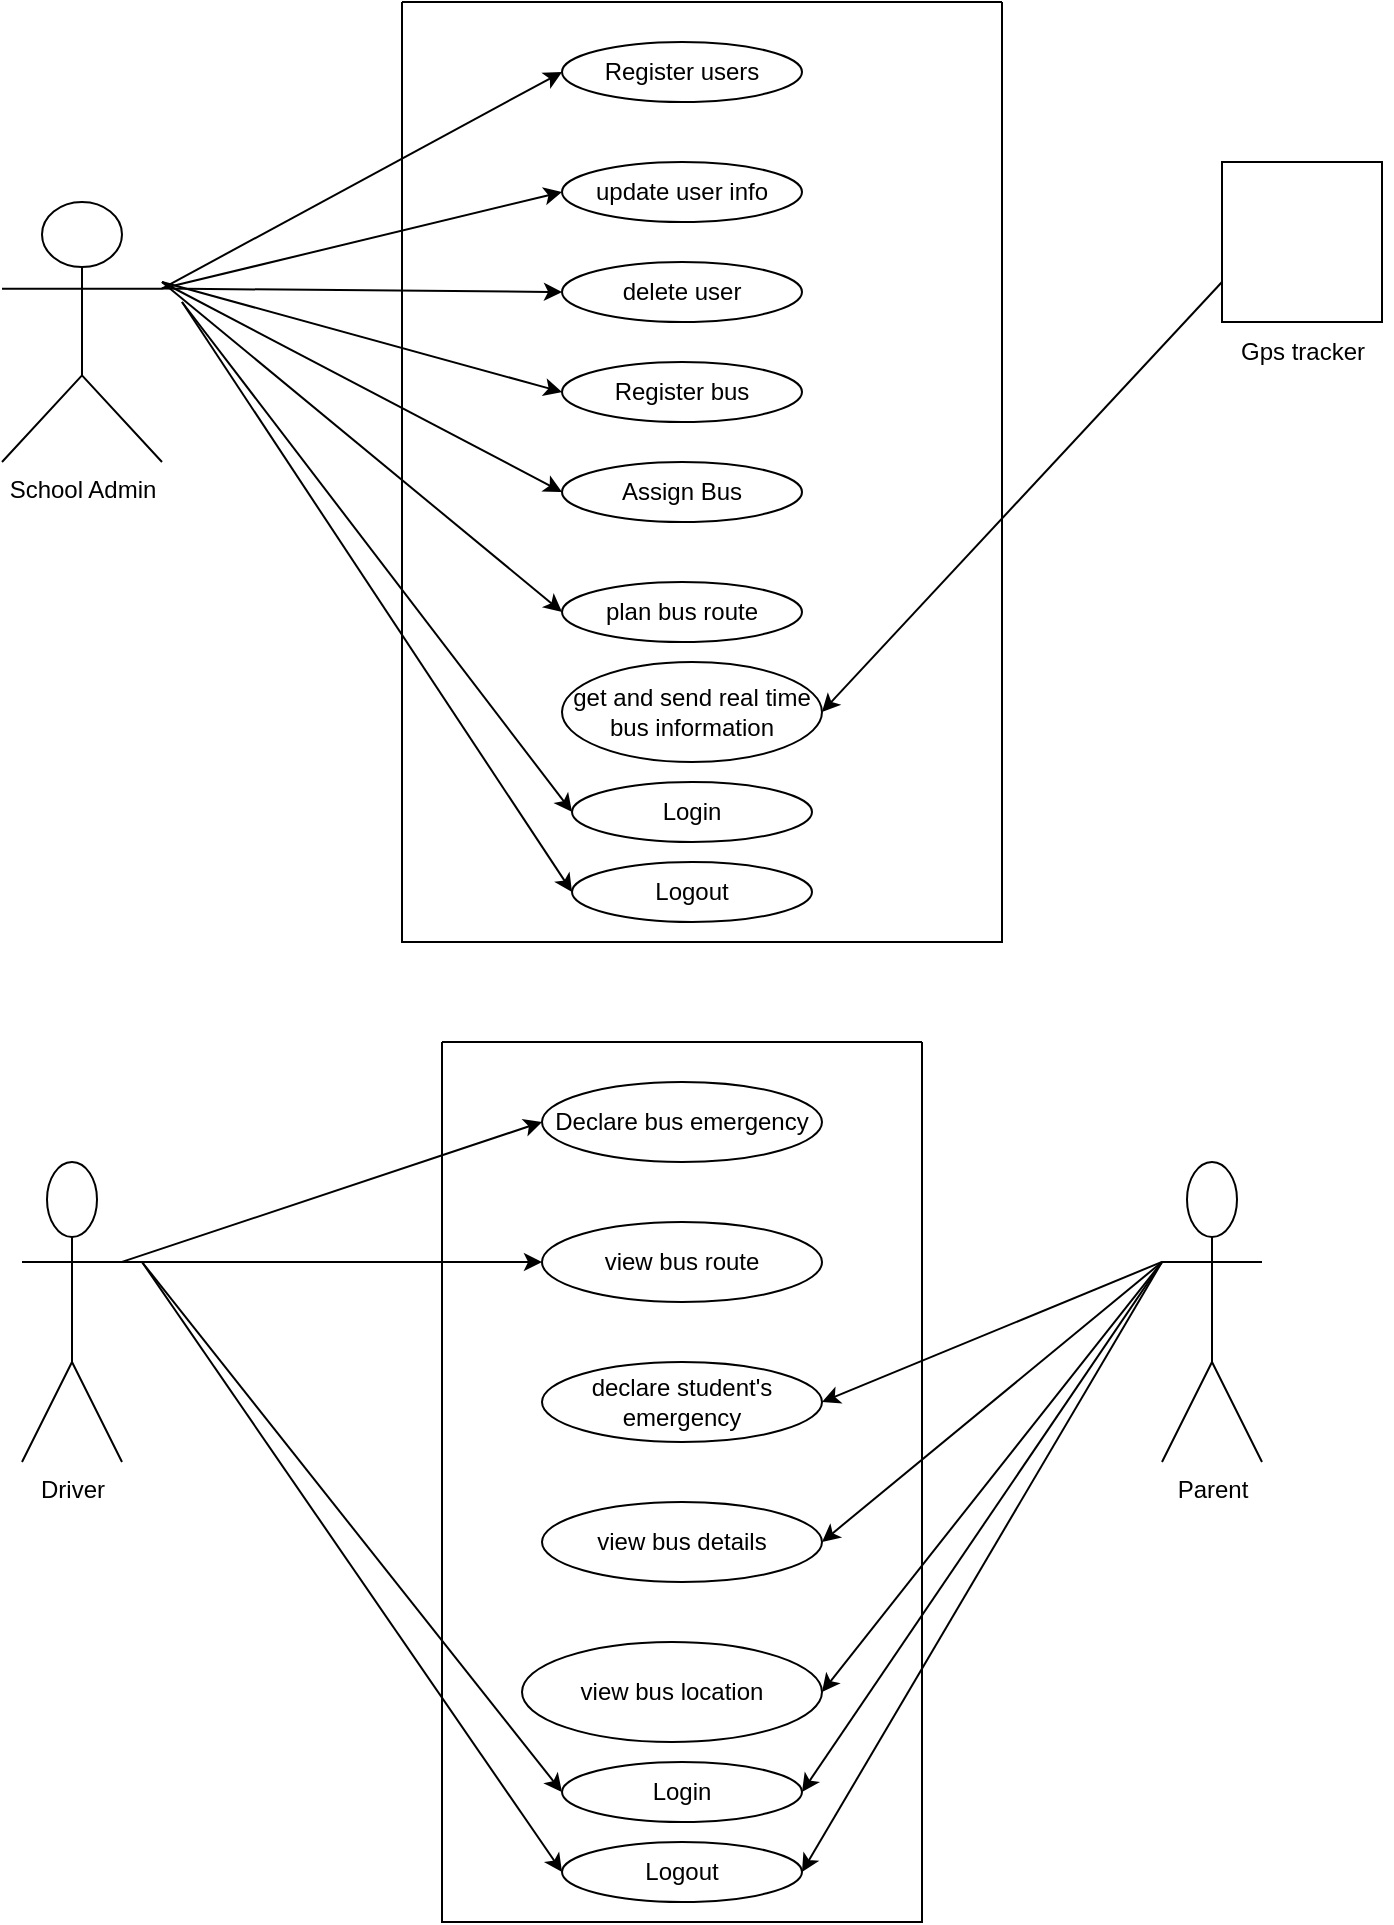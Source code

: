 <mxfile version="20.3.0" type="device"><diagram id="wynJImXBiPbrCXH0ya4X" name="Page-1"><mxGraphModel dx="1022" dy="579" grid="1" gridSize="10" guides="1" tooltips="1" connect="1" arrows="1" fold="1" page="1" pageScale="1" pageWidth="850" pageHeight="1100" math="0" shadow="0"><root><mxCell id="0"/><mxCell id="1" parent="0"/><mxCell id="NiUVD9hY4-XYtHk2_cWu-1" value="School Admin" style="shape=umlActor;verticalLabelPosition=bottom;verticalAlign=top;html=1;outlineConnect=0;" parent="1" vertex="1"><mxGeometry x="100" y="280" width="80" height="130" as="geometry"/></mxCell><mxCell id="NiUVD9hY4-XYtHk2_cWu-2" value="" style="swimlane;startSize=0;" parent="1" vertex="1"><mxGeometry x="300" y="180" width="300" height="470" as="geometry"/></mxCell><mxCell id="NiUVD9hY4-XYtHk2_cWu-3" value="delete user" style="ellipse;whiteSpace=wrap;html=1;" parent="NiUVD9hY4-XYtHk2_cWu-2" vertex="1"><mxGeometry x="80" y="130" width="120" height="30" as="geometry"/></mxCell><mxCell id="NiUVD9hY4-XYtHk2_cWu-4" value="Register bus" style="ellipse;whiteSpace=wrap;html=1;" parent="NiUVD9hY4-XYtHk2_cWu-2" vertex="1"><mxGeometry x="80" y="180" width="120" height="30" as="geometry"/></mxCell><mxCell id="NiUVD9hY4-XYtHk2_cWu-5" value="Assign Bus" style="ellipse;whiteSpace=wrap;html=1;" parent="NiUVD9hY4-XYtHk2_cWu-2" vertex="1"><mxGeometry x="80" y="230" width="120" height="30" as="geometry"/></mxCell><mxCell id="NiUVD9hY4-XYtHk2_cWu-6" value="plan bus route" style="ellipse;whiteSpace=wrap;html=1;" parent="NiUVD9hY4-XYtHk2_cWu-2" vertex="1"><mxGeometry x="80" y="290" width="120" height="30" as="geometry"/></mxCell><mxCell id="NiUVD9hY4-XYtHk2_cWu-8" value="Register users" style="ellipse;whiteSpace=wrap;html=1;" parent="NiUVD9hY4-XYtHk2_cWu-2" vertex="1"><mxGeometry x="80" y="20" width="120" height="30" as="geometry"/></mxCell><mxCell id="NiUVD9hY4-XYtHk2_cWu-9" value="update user info" style="ellipse;whiteSpace=wrap;html=1;" parent="NiUVD9hY4-XYtHk2_cWu-2" vertex="1"><mxGeometry x="80" y="80" width="120" height="30" as="geometry"/></mxCell><mxCell id="NiUVD9hY4-XYtHk2_cWu-35" value="get and send real time bus information" style="ellipse;whiteSpace=wrap;html=1;" parent="NiUVD9hY4-XYtHk2_cWu-2" vertex="1"><mxGeometry x="80" y="330" width="130" height="50" as="geometry"/></mxCell><mxCell id="iit3lISqA8mIeXaRmjO6-1" value="Login" style="ellipse;whiteSpace=wrap;html=1;" parent="NiUVD9hY4-XYtHk2_cWu-2" vertex="1"><mxGeometry x="85" y="390" width="120" height="30" as="geometry"/></mxCell><mxCell id="iit3lISqA8mIeXaRmjO6-2" value="Logout" style="ellipse;whiteSpace=wrap;html=1;" parent="NiUVD9hY4-XYtHk2_cWu-2" vertex="1"><mxGeometry x="85" y="430" width="120" height="30" as="geometry"/></mxCell><mxCell id="NiUVD9hY4-XYtHk2_cWu-14" value="" style="endArrow=classic;html=1;rounded=0;exitX=1;exitY=0.333;exitDx=0;exitDy=0;exitPerimeter=0;entryX=0;entryY=0.5;entryDx=0;entryDy=0;" parent="1" source="NiUVD9hY4-XYtHk2_cWu-1" target="NiUVD9hY4-XYtHk2_cWu-8" edge="1"><mxGeometry width="50" height="50" relative="1" as="geometry"><mxPoint x="370" y="420" as="sourcePoint"/><mxPoint x="420" y="370" as="targetPoint"/></mxGeometry></mxCell><mxCell id="NiUVD9hY4-XYtHk2_cWu-15" value="" style="endArrow=classic;html=1;rounded=0;exitX=1;exitY=0.333;exitDx=0;exitDy=0;exitPerimeter=0;entryX=0;entryY=0.5;entryDx=0;entryDy=0;" parent="1" source="NiUVD9hY4-XYtHk2_cWu-1" target="NiUVD9hY4-XYtHk2_cWu-9" edge="1"><mxGeometry width="50" height="50" relative="1" as="geometry"><mxPoint x="190" y="333.333" as="sourcePoint"/><mxPoint x="390" y="225" as="targetPoint"/></mxGeometry></mxCell><mxCell id="NiUVD9hY4-XYtHk2_cWu-16" value="" style="endArrow=classic;html=1;rounded=0;exitX=1;exitY=0.333;exitDx=0;exitDy=0;exitPerimeter=0;entryX=0;entryY=0.5;entryDx=0;entryDy=0;" parent="1" source="NiUVD9hY4-XYtHk2_cWu-1" target="NiUVD9hY4-XYtHk2_cWu-3" edge="1"><mxGeometry width="50" height="50" relative="1" as="geometry"><mxPoint x="190" y="333.333" as="sourcePoint"/><mxPoint x="390" y="285" as="targetPoint"/></mxGeometry></mxCell><mxCell id="NiUVD9hY4-XYtHk2_cWu-17" value="" style="endArrow=classic;html=1;rounded=0;entryX=0;entryY=0.5;entryDx=0;entryDy=0;" parent="1" target="NiUVD9hY4-XYtHk2_cWu-4" edge="1"><mxGeometry width="50" height="50" relative="1" as="geometry"><mxPoint x="180" y="320" as="sourcePoint"/><mxPoint x="390" y="335" as="targetPoint"/></mxGeometry></mxCell><mxCell id="NiUVD9hY4-XYtHk2_cWu-18" value="" style="endArrow=classic;html=1;rounded=0;entryX=0;entryY=0.5;entryDx=0;entryDy=0;" parent="1" target="NiUVD9hY4-XYtHk2_cWu-5" edge="1"><mxGeometry width="50" height="50" relative="1" as="geometry"><mxPoint x="180" y="320" as="sourcePoint"/><mxPoint x="390" y="385" as="targetPoint"/></mxGeometry></mxCell><mxCell id="NiUVD9hY4-XYtHk2_cWu-19" value="" style="endArrow=classic;html=1;rounded=0;entryX=0;entryY=0.5;entryDx=0;entryDy=0;" parent="1" target="NiUVD9hY4-XYtHk2_cWu-6" edge="1"><mxGeometry width="50" height="50" relative="1" as="geometry"><mxPoint x="180" y="320" as="sourcePoint"/><mxPoint x="390" y="435" as="targetPoint"/></mxGeometry></mxCell><mxCell id="NiUVD9hY4-XYtHk2_cWu-20" value="Driver" style="shape=umlActor;verticalLabelPosition=bottom;verticalAlign=top;html=1;outlineConnect=0;" parent="1" vertex="1"><mxGeometry x="110" y="760" width="50" height="150" as="geometry"/></mxCell><mxCell id="NiUVD9hY4-XYtHk2_cWu-21" value="" style="swimlane;startSize=0;" parent="1" vertex="1"><mxGeometry x="320" y="700" width="240" height="440" as="geometry"/></mxCell><mxCell id="NiUVD9hY4-XYtHk2_cWu-25" value="Declare bus emergency" style="ellipse;whiteSpace=wrap;html=1;" parent="NiUVD9hY4-XYtHk2_cWu-21" vertex="1"><mxGeometry x="50" y="20" width="140" height="40" as="geometry"/></mxCell><mxCell id="NiUVD9hY4-XYtHk2_cWu-26" value="view bus route" style="ellipse;whiteSpace=wrap;html=1;" parent="NiUVD9hY4-XYtHk2_cWu-21" vertex="1"><mxGeometry x="50" y="90" width="140" height="40" as="geometry"/></mxCell><mxCell id="NiUVD9hY4-XYtHk2_cWu-27" value="declare student's emergency" style="ellipse;whiteSpace=wrap;html=1;" parent="NiUVD9hY4-XYtHk2_cWu-21" vertex="1"><mxGeometry x="50" y="160" width="140" height="40" as="geometry"/></mxCell><mxCell id="NiUVD9hY4-XYtHk2_cWu-28" value="view bus details" style="ellipse;whiteSpace=wrap;html=1;" parent="NiUVD9hY4-XYtHk2_cWu-21" vertex="1"><mxGeometry x="50" y="230" width="140" height="40" as="geometry"/></mxCell><mxCell id="NiUVD9hY4-XYtHk2_cWu-29" value="view bus location" style="ellipse;whiteSpace=wrap;html=1;" parent="NiUVD9hY4-XYtHk2_cWu-21" vertex="1"><mxGeometry x="40" y="300" width="150" height="50" as="geometry"/></mxCell><mxCell id="iit3lISqA8mIeXaRmjO6-5" value="Login" style="ellipse;whiteSpace=wrap;html=1;" parent="NiUVD9hY4-XYtHk2_cWu-21" vertex="1"><mxGeometry x="60" y="360" width="120" height="30" as="geometry"/></mxCell><mxCell id="iit3lISqA8mIeXaRmjO6-6" value="Logout" style="ellipse;whiteSpace=wrap;html=1;" parent="NiUVD9hY4-XYtHk2_cWu-21" vertex="1"><mxGeometry x="60" y="400" width="120" height="30" as="geometry"/></mxCell><mxCell id="NiUVD9hY4-XYtHk2_cWu-22" value="Parent" style="shape=umlActor;verticalLabelPosition=bottom;verticalAlign=top;html=1;outlineConnect=0;" parent="1" vertex="1"><mxGeometry x="680" y="760" width="50" height="150" as="geometry"/></mxCell><mxCell id="NiUVD9hY4-XYtHk2_cWu-30" value="" style="endArrow=classic;html=1;rounded=0;exitX=1;exitY=0.333;exitDx=0;exitDy=0;exitPerimeter=0;entryX=0;entryY=0.5;entryDx=0;entryDy=0;" parent="1" source="NiUVD9hY4-XYtHk2_cWu-20" target="NiUVD9hY4-XYtHk2_cWu-25" edge="1"><mxGeometry width="50" height="50" relative="1" as="geometry"><mxPoint x="370" y="880" as="sourcePoint"/><mxPoint x="420" y="830" as="targetPoint"/></mxGeometry></mxCell><mxCell id="NiUVD9hY4-XYtHk2_cWu-31" value="" style="endArrow=classic;html=1;rounded=0;exitX=1;exitY=0.333;exitDx=0;exitDy=0;exitPerimeter=0;entryX=0;entryY=0.5;entryDx=0;entryDy=0;" parent="1" source="NiUVD9hY4-XYtHk2_cWu-20" target="NiUVD9hY4-XYtHk2_cWu-26" edge="1"><mxGeometry width="50" height="50" relative="1" as="geometry"><mxPoint x="170" y="820" as="sourcePoint"/><mxPoint x="380" y="750" as="targetPoint"/></mxGeometry></mxCell><mxCell id="NiUVD9hY4-XYtHk2_cWu-32" value="" style="endArrow=classic;html=1;rounded=0;entryX=1;entryY=0.5;entryDx=0;entryDy=0;" parent="1" target="NiUVD9hY4-XYtHk2_cWu-28" edge="1"><mxGeometry width="50" height="50" relative="1" as="geometry"><mxPoint x="680" y="810" as="sourcePoint"/><mxPoint x="380" y="820" as="targetPoint"/></mxGeometry></mxCell><mxCell id="NiUVD9hY4-XYtHk2_cWu-33" value="" style="endArrow=classic;html=1;rounded=0;entryX=1;entryY=0.5;entryDx=0;entryDy=0;exitX=0;exitY=0.333;exitDx=0;exitDy=0;exitPerimeter=0;" parent="1" source="NiUVD9hY4-XYtHk2_cWu-22" target="NiUVD9hY4-XYtHk2_cWu-27" edge="1"><mxGeometry width="50" height="50" relative="1" as="geometry"><mxPoint x="180" y="820" as="sourcePoint"/><mxPoint x="380" y="890" as="targetPoint"/></mxGeometry></mxCell><mxCell id="NiUVD9hY4-XYtHk2_cWu-34" value="" style="endArrow=classic;html=1;rounded=0;entryX=1;entryY=0.5;entryDx=0;entryDy=0;" parent="1" target="NiUVD9hY4-XYtHk2_cWu-29" edge="1"><mxGeometry width="50" height="50" relative="1" as="geometry"><mxPoint x="680" y="810" as="sourcePoint"/><mxPoint x="520" y="890" as="targetPoint"/></mxGeometry></mxCell><mxCell id="NiUVD9hY4-XYtHk2_cWu-39" value="" style="endArrow=classic;html=1;rounded=0;exitX=0;exitY=0.333;exitDx=0;exitDy=0;exitPerimeter=0;entryX=1;entryY=0.5;entryDx=0;entryDy=0;" parent="1" target="NiUVD9hY4-XYtHk2_cWu-35" edge="1"><mxGeometry width="50" height="50" relative="1" as="geometry"><mxPoint x="710" y="320" as="sourcePoint"/><mxPoint x="420" y="340" as="targetPoint"/></mxGeometry></mxCell><mxCell id="iit3lISqA8mIeXaRmjO6-3" value="" style="endArrow=classic;html=1;rounded=0;entryX=0;entryY=0.5;entryDx=0;entryDy=0;" parent="1" target="iit3lISqA8mIeXaRmjO6-1" edge="1"><mxGeometry width="50" height="50" relative="1" as="geometry"><mxPoint x="190" y="330" as="sourcePoint"/><mxPoint x="390" y="495" as="targetPoint"/></mxGeometry></mxCell><mxCell id="iit3lISqA8mIeXaRmjO6-4" value="" style="endArrow=classic;html=1;rounded=0;entryX=0;entryY=0.5;entryDx=0;entryDy=0;" parent="1" target="iit3lISqA8mIeXaRmjO6-2" edge="1"><mxGeometry width="50" height="50" relative="1" as="geometry"><mxPoint x="190" y="330" as="sourcePoint"/><mxPoint x="395" y="595" as="targetPoint"/></mxGeometry></mxCell><mxCell id="iit3lISqA8mIeXaRmjO6-7" value="" style="endArrow=classic;html=1;rounded=0;entryX=0;entryY=0.5;entryDx=0;entryDy=0;" parent="1" target="iit3lISqA8mIeXaRmjO6-5" edge="1"><mxGeometry width="50" height="50" relative="1" as="geometry"><mxPoint x="170" y="810" as="sourcePoint"/><mxPoint x="380" y="820" as="targetPoint"/></mxGeometry></mxCell><mxCell id="iit3lISqA8mIeXaRmjO6-8" value="" style="endArrow=classic;html=1;rounded=0;entryX=0;entryY=0.5;entryDx=0;entryDy=0;" parent="1" target="iit3lISqA8mIeXaRmjO6-6" edge="1"><mxGeometry width="50" height="50" relative="1" as="geometry"><mxPoint x="170" y="810" as="sourcePoint"/><mxPoint x="390" y="1085" as="targetPoint"/></mxGeometry></mxCell><mxCell id="iit3lISqA8mIeXaRmjO6-9" value="" style="endArrow=classic;html=1;rounded=0;entryX=1;entryY=0.5;entryDx=0;entryDy=0;exitX=0;exitY=0.333;exitDx=0;exitDy=0;exitPerimeter=0;" parent="1" source="NiUVD9hY4-XYtHk2_cWu-22" target="iit3lISqA8mIeXaRmjO6-5" edge="1"><mxGeometry width="50" height="50" relative="1" as="geometry"><mxPoint x="690" y="820" as="sourcePoint"/><mxPoint x="520" y="1035" as="targetPoint"/></mxGeometry></mxCell><mxCell id="iit3lISqA8mIeXaRmjO6-10" value="" style="endArrow=classic;html=1;rounded=0;entryX=1;entryY=0.5;entryDx=0;entryDy=0;" parent="1" target="iit3lISqA8mIeXaRmjO6-6" edge="1"><mxGeometry width="50" height="50" relative="1" as="geometry"><mxPoint x="680" y="810" as="sourcePoint"/><mxPoint x="510" y="1085" as="targetPoint"/></mxGeometry></mxCell><mxCell id="nWs1YZNdnD-U8GBl_tQy-1" value="" style="whiteSpace=wrap;html=1;aspect=fixed;" vertex="1" parent="1"><mxGeometry x="710" y="260" width="80" height="80" as="geometry"/></mxCell><mxCell id="nWs1YZNdnD-U8GBl_tQy-2" value="Gps tracker" style="text;html=1;align=center;verticalAlign=middle;resizable=0;points=[];autosize=1;strokeColor=none;fillColor=none;" vertex="1" parent="1"><mxGeometry x="705" y="340" width="90" height="30" as="geometry"/></mxCell></root></mxGraphModel></diagram></mxfile>